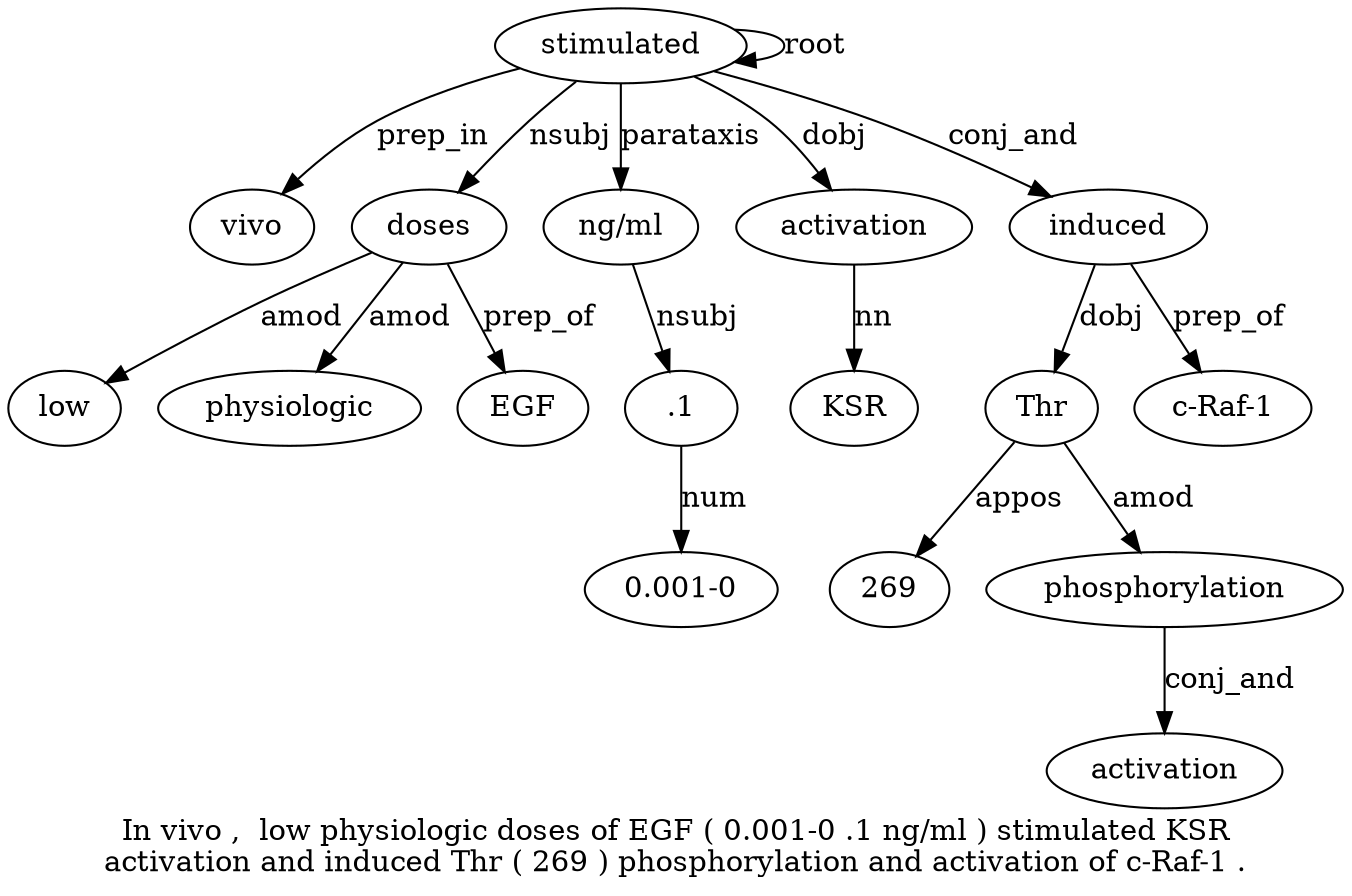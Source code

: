 digraph "In vivo ,  low physiologic doses of EGF ( 0.001-0 .1 ng/ml ) stimulated KSR activation and induced Thr ( 269 ) phosphorylation and activation of c-Raf-1 ." {
label="In vivo ,  low physiologic doses of EGF ( 0.001-0 .1 ng/ml ) stimulated KSR
activation and induced Thr ( 269 ) phosphorylation and activation of c-Raf-1 .";
stimulated14 [style=filled, fillcolor=white, label=stimulated];
vivo2 [style=filled, fillcolor=white, label=vivo];
stimulated14 -> vivo2  [label=prep_in];
doses6 [style=filled, fillcolor=white, label=doses];
low4 [style=filled, fillcolor=white, label=low];
doses6 -> low4  [label=amod];
physiologic5 [style=filled, fillcolor=white, label=physiologic];
doses6 -> physiologic5  [label=amod];
stimulated14 -> doses6  [label=nsubj];
EGF8 [style=filled, fillcolor=white, label=EGF];
doses6 -> EGF8  [label=prep_of];
".1" [style=filled, fillcolor=white, label=".1"];
"0.001-0" [style=filled, fillcolor=white, label="0.001-0"];
".1" -> "0.001-0"  [label=num];
"ng/ml12" [style=filled, fillcolor=white, label="ng/ml"];
"ng/ml12" -> ".1"  [label=nsubj];
stimulated14 -> "ng/ml12"  [label=parataxis];
stimulated14 -> stimulated14  [label=root];
activation16 [style=filled, fillcolor=white, label=activation];
KSR15 [style=filled, fillcolor=white, label=KSR];
activation16 -> KSR15  [label=nn];
stimulated14 -> activation16  [label=dobj];
induced18 [style=filled, fillcolor=white, label=induced];
stimulated14 -> induced18  [label=conj_and];
Thr19 [style=filled, fillcolor=white, label=Thr];
induced18 -> Thr19  [label=dobj];
26921 [style=filled, fillcolor=white, label=269];
Thr19 -> 26921  [label=appos];
phosphorylation23 [style=filled, fillcolor=white, label=phosphorylation];
Thr19 -> phosphorylation23  [label=amod];
activation25 [style=filled, fillcolor=white, label=activation];
phosphorylation23 -> activation25  [label=conj_and];
"c-Raf-127" [style=filled, fillcolor=white, label="c-Raf-1"];
induced18 -> "c-Raf-127"  [label=prep_of];
}
